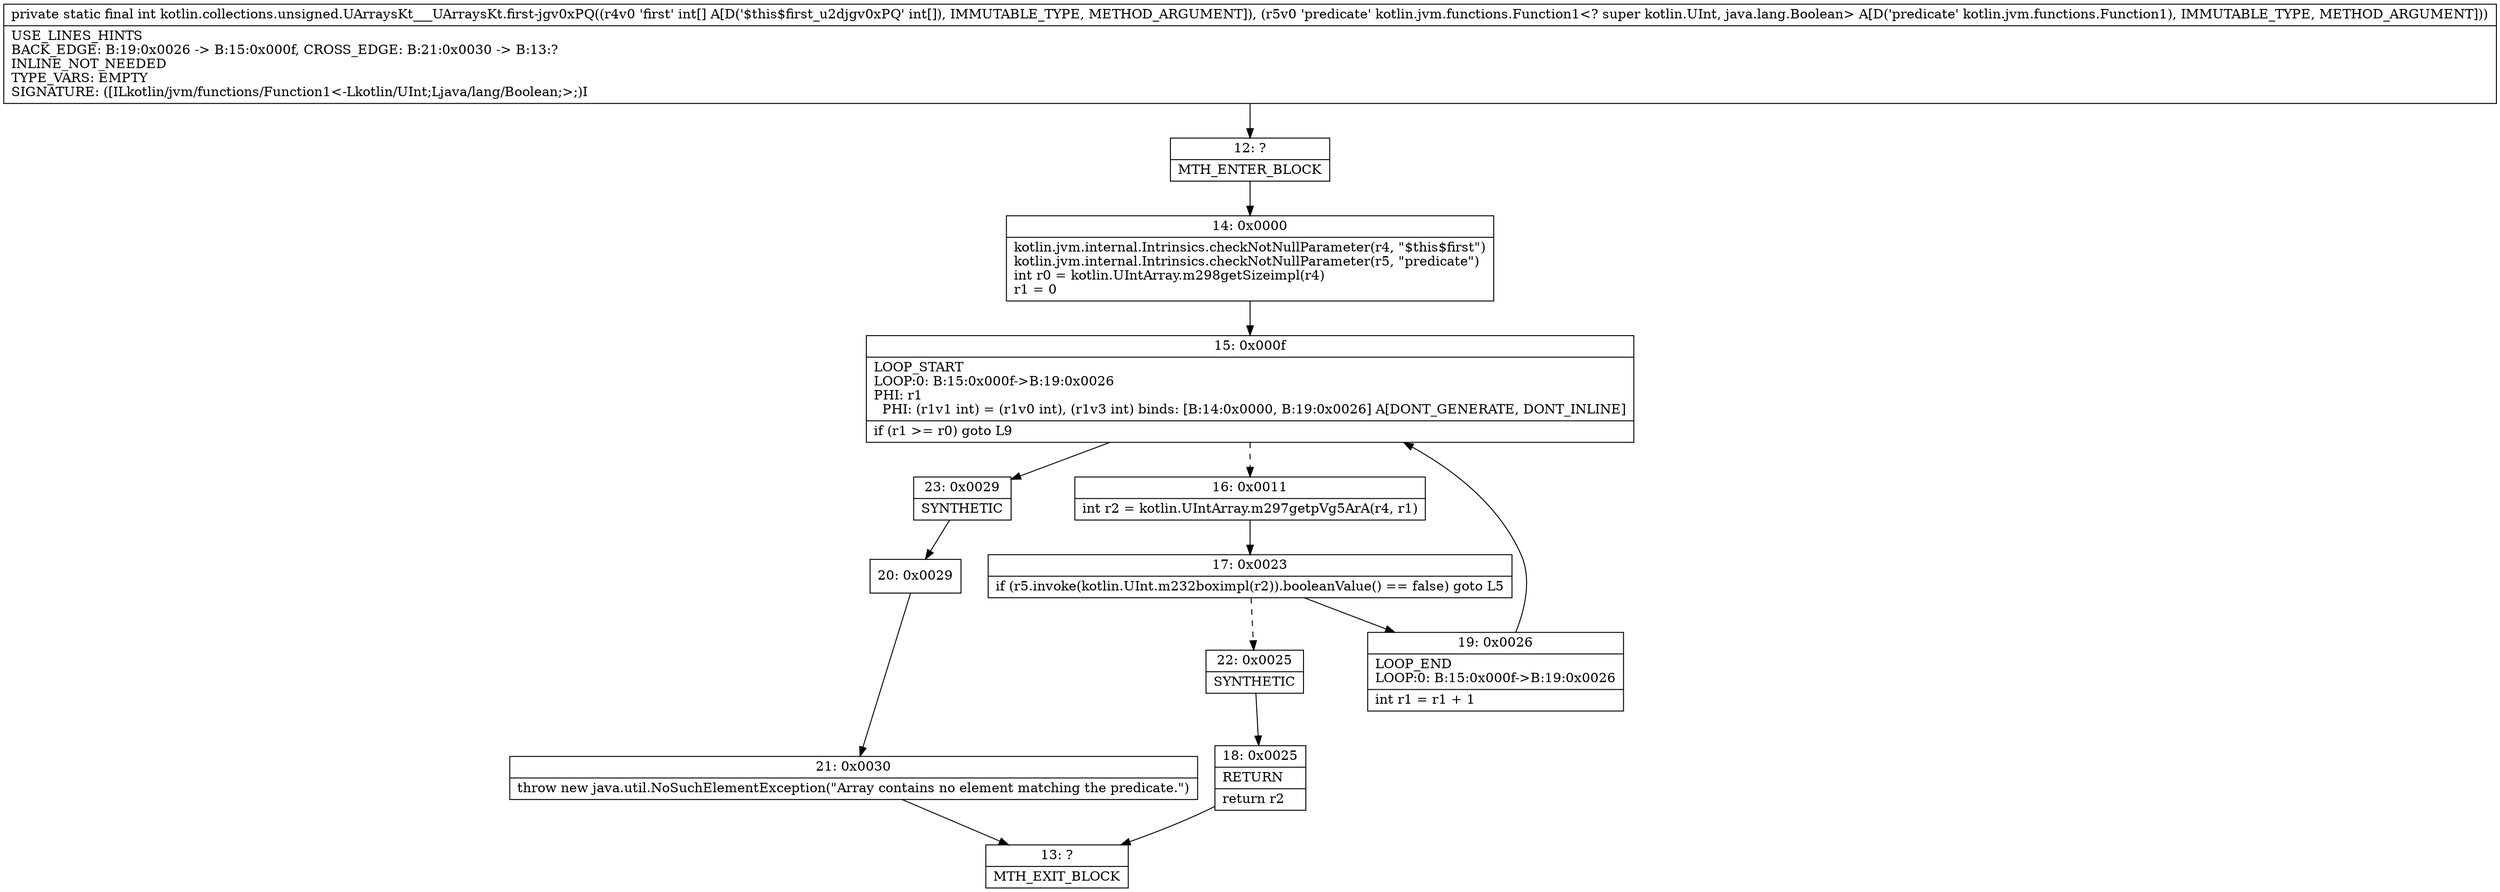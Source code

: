 digraph "CFG forkotlin.collections.unsigned.UArraysKt___UArraysKt.first\-jgv0xPQ([ILkotlin\/jvm\/functions\/Function1;)I" {
Node_12 [shape=record,label="{12\:\ ?|MTH_ENTER_BLOCK\l}"];
Node_14 [shape=record,label="{14\:\ 0x0000|kotlin.jvm.internal.Intrinsics.checkNotNullParameter(r4, \"$this$first\")\lkotlin.jvm.internal.Intrinsics.checkNotNullParameter(r5, \"predicate\")\lint r0 = kotlin.UIntArray.m298getSizeimpl(r4)\lr1 = 0\l}"];
Node_15 [shape=record,label="{15\:\ 0x000f|LOOP_START\lLOOP:0: B:15:0x000f\-\>B:19:0x0026\lPHI: r1 \l  PHI: (r1v1 int) = (r1v0 int), (r1v3 int) binds: [B:14:0x0000, B:19:0x0026] A[DONT_GENERATE, DONT_INLINE]\l|if (r1 \>= r0) goto L9\l}"];
Node_16 [shape=record,label="{16\:\ 0x0011|int r2 = kotlin.UIntArray.m297getpVg5ArA(r4, r1)\l}"];
Node_17 [shape=record,label="{17\:\ 0x0023|if (r5.invoke(kotlin.UInt.m232boximpl(r2)).booleanValue() == false) goto L5\l}"];
Node_19 [shape=record,label="{19\:\ 0x0026|LOOP_END\lLOOP:0: B:15:0x000f\-\>B:19:0x0026\l|int r1 = r1 + 1\l}"];
Node_22 [shape=record,label="{22\:\ 0x0025|SYNTHETIC\l}"];
Node_18 [shape=record,label="{18\:\ 0x0025|RETURN\l|return r2\l}"];
Node_13 [shape=record,label="{13\:\ ?|MTH_EXIT_BLOCK\l}"];
Node_23 [shape=record,label="{23\:\ 0x0029|SYNTHETIC\l}"];
Node_20 [shape=record,label="{20\:\ 0x0029}"];
Node_21 [shape=record,label="{21\:\ 0x0030|throw new java.util.NoSuchElementException(\"Array contains no element matching the predicate.\")\l}"];
MethodNode[shape=record,label="{private static final int kotlin.collections.unsigned.UArraysKt___UArraysKt.first\-jgv0xPQ((r4v0 'first' int[] A[D('$this$first_u2djgv0xPQ' int[]), IMMUTABLE_TYPE, METHOD_ARGUMENT]), (r5v0 'predicate' kotlin.jvm.functions.Function1\<? super kotlin.UInt, java.lang.Boolean\> A[D('predicate' kotlin.jvm.functions.Function1), IMMUTABLE_TYPE, METHOD_ARGUMENT]))  | USE_LINES_HINTS\lBACK_EDGE: B:19:0x0026 \-\> B:15:0x000f, CROSS_EDGE: B:21:0x0030 \-\> B:13:?\lINLINE_NOT_NEEDED\lTYPE_VARS: EMPTY\lSIGNATURE: ([ILkotlin\/jvm\/functions\/Function1\<\-Lkotlin\/UInt;Ljava\/lang\/Boolean;\>;)I\l}"];
MethodNode -> Node_12;Node_12 -> Node_14;
Node_14 -> Node_15;
Node_15 -> Node_16[style=dashed];
Node_15 -> Node_23;
Node_16 -> Node_17;
Node_17 -> Node_19;
Node_17 -> Node_22[style=dashed];
Node_19 -> Node_15;
Node_22 -> Node_18;
Node_18 -> Node_13;
Node_23 -> Node_20;
Node_20 -> Node_21;
Node_21 -> Node_13;
}

